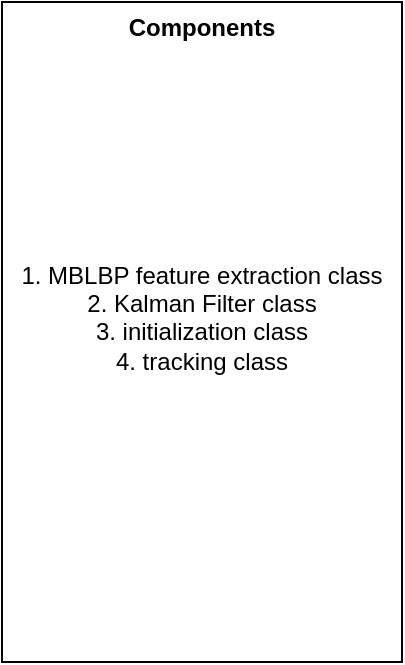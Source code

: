 <mxfile version="24.3.1" type="github">
  <diagram name="Page-1" id="0KW9mrcXPOmYRZ7bN-s6">
    <mxGraphModel dx="784" dy="400" grid="1" gridSize="10" guides="1" tooltips="1" connect="1" arrows="1" fold="1" page="1" pageScale="1" pageWidth="827" pageHeight="1169" math="0" shadow="0">
      <root>
        <mxCell id="0" />
        <mxCell id="1" parent="0" />
        <mxCell id="mf72IKmzpZca9wISiKS5-1" value="1. MBLBP feature extraction class&lt;div&gt;2. Kalman Filter class&lt;/div&gt;&lt;div&gt;3. initialization class&lt;/div&gt;&lt;div&gt;4. tracking class&lt;/div&gt;&lt;div&gt;&lt;br&gt;&lt;/div&gt;" style="rounded=0;whiteSpace=wrap;html=1;" vertex="1" parent="1">
          <mxGeometry x="50" y="170" width="200" height="330" as="geometry" />
        </mxCell>
        <mxCell id="mf72IKmzpZca9wISiKS5-2" value="&lt;b&gt;Components&lt;/b&gt;&lt;div&gt;&lt;b&gt;&lt;br&gt;&lt;/b&gt;&lt;/div&gt;" style="text;html=1;align=center;verticalAlign=middle;whiteSpace=wrap;rounded=0;" vertex="1" parent="1">
          <mxGeometry x="120" y="180" width="60" height="20" as="geometry" />
        </mxCell>
      </root>
    </mxGraphModel>
  </diagram>
</mxfile>
